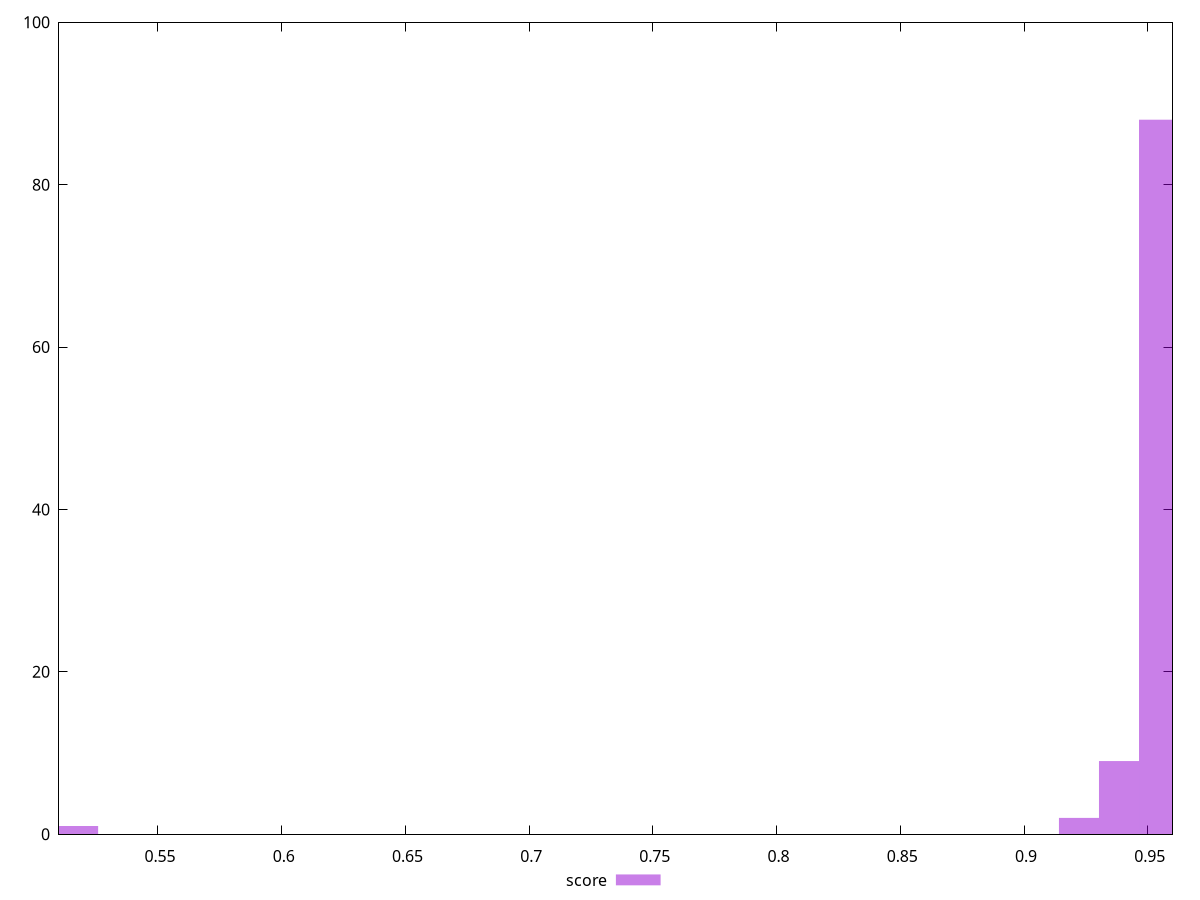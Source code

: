 reset

$score <<EOF
0.5177262286974899 1
0.9545577341609969 88
0.9383787895142004 9
0.9221998448674038 2
EOF

set key outside below
set boxwidth 0.016178944646796558
set xrange [0.51:0.96]
set yrange [0:100]
set trange [0:100]
set style fill transparent solid 0.5 noborder
set terminal svg size 640, 490 enhanced background rgb 'white'
set output "reports/report_00032_2021-02-25T10-28-15.087Z/total-blocking-time/samples/music/score/histogram.svg"

plot $score title "score" with boxes

reset
